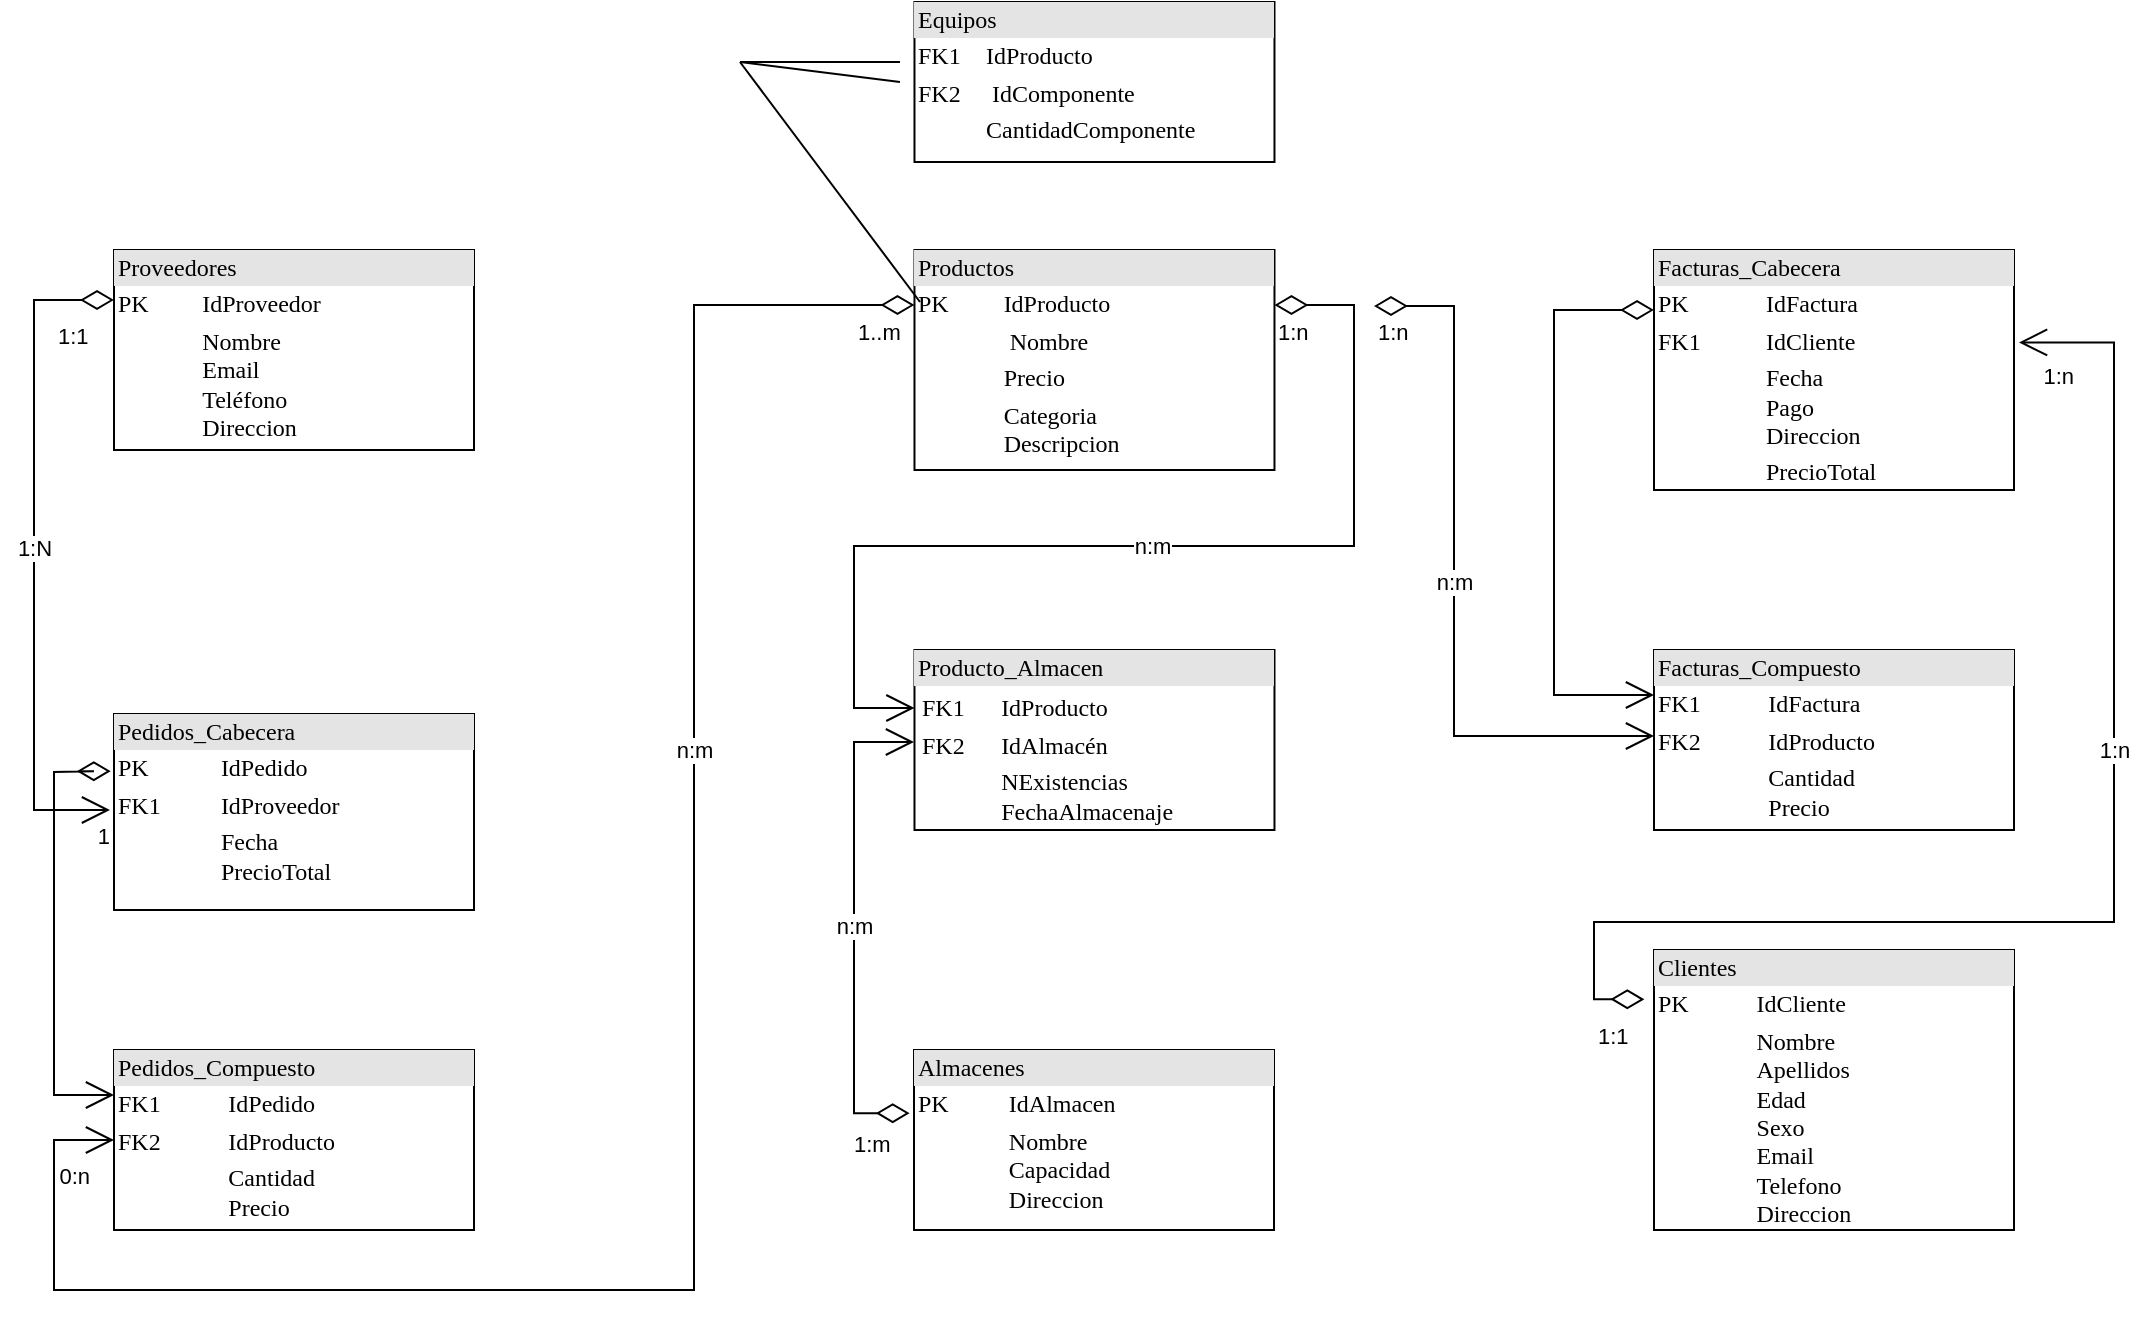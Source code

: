 <mxfile version="22.0.4" type="github">
  <diagram name="Page-1" id="2ca16b54-16f6-2749-3443-fa8db7711227">
    <mxGraphModel dx="1500" dy="774" grid="1" gridSize="10" guides="1" tooltips="1" connect="1" arrows="1" fold="1" page="1" pageScale="1" pageWidth="1654" pageHeight="1169" background="none" math="0" shadow="0">
      <root>
        <mxCell id="0" />
        <mxCell id="1" parent="0" />
        <mxCell id="2ed32ef02a7f4228-1" value="&lt;div style=&quot;box-sizing:border-box;width:100%;background:#e4e4e4;padding:2px;&quot;&gt;Proveedores&lt;/div&gt;&lt;table style=&quot;width:100%;font-size:1em;&quot; cellpadding=&quot;2&quot; cellspacing=&quot;0&quot;&gt;&lt;tbody&gt;&lt;tr&gt;&lt;td&gt;PK&lt;/td&gt;&lt;td&gt;IdProveedor&lt;/td&gt;&lt;/tr&gt;&lt;tr&gt;&lt;td&gt;&lt;br&gt;&lt;/td&gt;&lt;td&gt;Nombre&lt;br style=&quot;border-color: var(--border-color);&quot;&gt;Email&lt;br style=&quot;border-color: var(--border-color);&quot;&gt;Teléfono&lt;br style=&quot;border-color: var(--border-color);&quot;&gt;Direccion&lt;br&gt;&lt;/td&gt;&lt;/tr&gt;&lt;tr&gt;&lt;td&gt;&lt;/td&gt;&lt;td&gt;&lt;br&gt;&lt;br&gt;&lt;/td&gt;&lt;/tr&gt;&lt;/tbody&gt;&lt;/table&gt;" style="verticalAlign=top;align=left;overflow=fill;html=1;rounded=0;shadow=0;comic=0;labelBackgroundColor=none;strokeWidth=1;fontFamily=Verdana;fontSize=12" parent="1" vertex="1">
          <mxGeometry x="347" y="324" width="180" height="100" as="geometry" />
        </mxCell>
        <mxCell id="2ed32ef02a7f4228-2" value="&lt;div style=&quot;box-sizing: border-box ; width: 100% ; background: #e4e4e4 ; padding: 2px&quot;&gt;Facturas_Cabecera&lt;/div&gt;&lt;table style=&quot;width: 100% ; font-size: 1em&quot; cellpadding=&quot;2&quot; cellspacing=&quot;0&quot;&gt;&lt;tbody&gt;&lt;tr&gt;&lt;td&gt;PK&lt;/td&gt;&lt;td&gt;IdFactura&lt;/td&gt;&lt;/tr&gt;&lt;tr&gt;&lt;td&gt;FK1&lt;/td&gt;&lt;td&gt;IdCliente&lt;/td&gt;&lt;/tr&gt;&lt;tr&gt;&lt;td&gt;&lt;/td&gt;&lt;td&gt;Fecha&lt;br&gt;Pago&lt;br&gt;Direccion&lt;/td&gt;&lt;/tr&gt;&lt;tr&gt;&lt;td&gt;&lt;/td&gt;&lt;td&gt;PrecioTotal&lt;/td&gt;&lt;/tr&gt;&lt;/tbody&gt;&lt;/table&gt;" style="verticalAlign=top;align=left;overflow=fill;html=1;rounded=0;shadow=0;comic=0;labelBackgroundColor=none;strokeWidth=1;fontFamily=Verdana;fontSize=12" parent="1" vertex="1">
          <mxGeometry x="1117" y="324" width="180" height="120" as="geometry" />
        </mxCell>
        <mxCell id="2ed32ef02a7f4228-3" value="&lt;div style=&quot;box-sizing: border-box ; width: 100% ; background: #e4e4e4 ; padding: 2px&quot;&gt;Producto_Almacen&lt;/div&gt;&lt;table style=&quot;width: 100% ; font-size: 1em&quot; cellpadding=&quot;2&quot; cellspacing=&quot;0&quot;&gt;&lt;tbody&gt;&lt;tr&gt;&lt;td&gt;&lt;table style=&quot;border-color: var(--border-color); font-size: 1em; width: 180px;&quot; cellpadding=&quot;2&quot; cellspacing=&quot;0&quot;&gt;&lt;tbody style=&quot;border-color: var(--border-color);&quot;&gt;&lt;tr style=&quot;border-color: var(--border-color);&quot;&gt;&lt;td style=&quot;border-color: var(--border-color);&quot;&gt;FK1&lt;/td&gt;&lt;td style=&quot;border-color: var(--border-color);&quot;&gt;IdProducto&lt;/td&gt;&lt;/tr&gt;&lt;tr style=&quot;border-color: var(--border-color);&quot;&gt;&lt;td style=&quot;border-color: var(--border-color);&quot;&gt;FK2&lt;/td&gt;&lt;td style=&quot;border-color: var(--border-color);&quot;&gt;IdAlmacén&lt;/td&gt;&lt;/tr&gt;&lt;tr style=&quot;border-color: var(--border-color);&quot;&gt;&lt;td style=&quot;border-color: var(--border-color);&quot;&gt;&lt;br style=&quot;border-color: var(--border-color);&quot;&gt;&lt;/td&gt;&lt;td style=&quot;border-color: var(--border-color);&quot;&gt;NExistencias&lt;br style=&quot;border-color: var(--border-color);&quot;&gt;FechaAlmacenaje&lt;/td&gt;&lt;/tr&gt;&lt;/tbody&gt;&lt;/table&gt;&lt;/td&gt;&lt;td&gt;&lt;br&gt;&lt;/td&gt;&lt;/tr&gt;&lt;tr&gt;&lt;td&gt;&lt;br&gt;&lt;/td&gt;&lt;td&gt;&lt;br&gt;&lt;/td&gt;&lt;/tr&gt;&lt;/tbody&gt;&lt;/table&gt;" style="verticalAlign=top;align=left;overflow=fill;html=1;rounded=0;shadow=0;comic=0;labelBackgroundColor=none;strokeWidth=1;fontFamily=Verdana;fontSize=12" parent="1" vertex="1">
          <mxGeometry x="747.24" y="524" width="180" height="90" as="geometry" />
        </mxCell>
        <mxCell id="2ed32ef02a7f4228-4" value="&lt;div style=&quot;box-sizing: border-box ; width: 100% ; background: #e4e4e4 ; padding: 2px&quot;&gt;Productos&lt;/div&gt;&lt;table style=&quot;width: 100% ; font-size: 1em&quot; cellpadding=&quot;2&quot; cellspacing=&quot;0&quot;&gt;&lt;tbody&gt;&lt;tr&gt;&lt;td&gt;PK&lt;/td&gt;&lt;td&gt;IdProducto&lt;/td&gt;&lt;/tr&gt;&lt;tr&gt;&lt;td&gt;&lt;br&gt;&lt;/td&gt;&lt;td&gt;&amp;nbsp;Nombre&lt;/td&gt;&lt;/tr&gt;&lt;tr&gt;&lt;td&gt;&lt;/td&gt;&lt;td&gt;Precio&lt;/td&gt;&lt;/tr&gt;&lt;tr&gt;&lt;td&gt;&lt;br&gt;&lt;/td&gt;&lt;td&gt;Categoria&lt;br&gt;Descripcion&lt;/td&gt;&lt;/tr&gt;&lt;/tbody&gt;&lt;/table&gt;" style="verticalAlign=top;align=left;overflow=fill;html=1;rounded=0;shadow=0;comic=0;labelBackgroundColor=none;strokeWidth=1;fontFamily=Verdana;fontSize=12" parent="1" vertex="1">
          <mxGeometry x="747.24" y="324" width="180" height="110" as="geometry" />
        </mxCell>
        <mxCell id="2ed32ef02a7f4228-5" value="&lt;div style=&quot;box-sizing:border-box;width:100%;background:#e4e4e4;padding:2px;&quot;&gt;Pedidos_Cabecera&lt;/div&gt;&lt;table style=&quot;width:100%;font-size:1em;&quot; cellpadding=&quot;2&quot; cellspacing=&quot;0&quot;&gt;&lt;tbody&gt;&lt;tr&gt;&lt;td&gt;PK&lt;/td&gt;&lt;td&gt;IdPedido&lt;/td&gt;&lt;/tr&gt;&lt;tr&gt;&lt;td&gt;FK1&lt;/td&gt;&lt;td&gt;IdProveedor&lt;/td&gt;&lt;/tr&gt;&lt;tr&gt;&lt;td&gt;&lt;/td&gt;&lt;td&gt;Fecha&lt;br style=&quot;border-color: var(--border-color);&quot;&gt;PrecioTotal&lt;/td&gt;&lt;/tr&gt;&lt;/tbody&gt;&lt;/table&gt;" style="verticalAlign=top;align=left;overflow=fill;html=1;rounded=0;shadow=0;comic=0;labelBackgroundColor=none;strokeWidth=1;fontFamily=Verdana;fontSize=12" parent="1" vertex="1">
          <mxGeometry x="347" y="556" width="180" height="98" as="geometry" />
        </mxCell>
        <mxCell id="2ed32ef02a7f4228-12" value="&lt;div style=&quot;box-sizing: border-box ; width: 100% ; background: #e4e4e4 ; padding: 2px&quot;&gt;Almacenes&lt;/div&gt;&lt;table style=&quot;width: 100% ; font-size: 1em&quot; cellpadding=&quot;2&quot; cellspacing=&quot;0&quot;&gt;&lt;tbody&gt;&lt;tr&gt;&lt;td&gt;PK&lt;/td&gt;&lt;td&gt;IdAlmacen&lt;/td&gt;&lt;/tr&gt;&lt;tr&gt;&lt;td&gt;&lt;br&gt;&lt;/td&gt;&lt;td&gt;Nombre&lt;br&gt;Capacidad&lt;br&gt;Direccion&lt;/td&gt;&lt;/tr&gt;&lt;tr&gt;&lt;td&gt;&lt;/td&gt;&lt;td&gt;&lt;br&gt;&lt;/td&gt;&lt;/tr&gt;&lt;/tbody&gt;&lt;/table&gt;" style="verticalAlign=top;align=left;overflow=fill;html=1;rounded=0;shadow=0;comic=0;labelBackgroundColor=none;strokeWidth=1;fontFamily=Verdana;fontSize=12" parent="1" vertex="1">
          <mxGeometry x="747" y="724" width="180" height="90" as="geometry" />
        </mxCell>
        <mxCell id="UXRcGzoCHff5v5Qfkopn-1" value="&lt;div style=&quot;box-sizing: border-box ; width: 100% ; background: #e4e4e4 ; padding: 2px&quot;&gt;Clientes&lt;/div&gt;&lt;table style=&quot;width: 100% ; font-size: 1em&quot; cellpadding=&quot;2&quot; cellspacing=&quot;0&quot;&gt;&lt;tbody&gt;&lt;tr&gt;&lt;td&gt;PK&lt;/td&gt;&lt;td&gt;IdCliente&lt;/td&gt;&lt;/tr&gt;&lt;tr&gt;&lt;td&gt;&lt;br&gt;&lt;/td&gt;&lt;td&gt;Nombre&lt;br&gt;Apellidos&lt;br&gt;Edad&lt;br&gt;Sexo&lt;br&gt;Email&lt;br&gt;Telefono&lt;br&gt;Direccion&lt;/td&gt;&lt;/tr&gt;&lt;/tbody&gt;&lt;/table&gt;" style="verticalAlign=top;align=left;overflow=fill;html=1;rounded=0;shadow=0;comic=0;labelBackgroundColor=none;strokeWidth=1;fontFamily=Verdana;fontSize=12" parent="1" vertex="1">
          <mxGeometry x="1117" y="674" width="180" height="140" as="geometry" />
        </mxCell>
        <mxCell id="UXRcGzoCHff5v5Qfkopn-26" value="n:m" style="endArrow=open;html=1;endSize=12;startArrow=diamondThin;startSize=14;startFill=0;edgeStyle=orthogonalEdgeStyle;rounded=0;exitX=1;exitY=0.25;exitDx=0;exitDy=0;" parent="1" source="2ed32ef02a7f4228-4" target="2ed32ef02a7f4228-3" edge="1">
          <mxGeometry relative="1" as="geometry">
            <mxPoint x="947" y="394" as="sourcePoint" />
            <mxPoint x="687" y="564" as="targetPoint" />
            <Array as="points">
              <mxPoint x="967" y="352" />
              <mxPoint x="967" y="472" />
              <mxPoint x="717" y="472" />
              <mxPoint x="717" y="553" />
            </Array>
          </mxGeometry>
        </mxCell>
        <mxCell id="UXRcGzoCHff5v5Qfkopn-27" value="1:n" style="edgeLabel;resizable=0;html=1;align=left;verticalAlign=top;" parent="UXRcGzoCHff5v5Qfkopn-26" connectable="0" vertex="1">
          <mxGeometry x="-1" relative="1" as="geometry" />
        </mxCell>
        <mxCell id="UXRcGzoCHff5v5Qfkopn-36" value="&lt;div style=&quot;box-sizing:border-box;width:100%;background:#e4e4e4;padding:2px;&quot;&gt;Pedidos_Compuesto&lt;/div&gt;&lt;table style=&quot;width:100%;font-size:1em;&quot; cellpadding=&quot;2&quot; cellspacing=&quot;0&quot;&gt;&lt;tbody&gt;&lt;tr&gt;&lt;td&gt;FK1&lt;/td&gt;&lt;td&gt;IdPedido&lt;/td&gt;&lt;/tr&gt;&lt;tr&gt;&lt;td&gt;FK2&lt;/td&gt;&lt;td&gt;IdProducto&lt;/td&gt;&lt;/tr&gt;&lt;tr&gt;&lt;td&gt;&lt;/td&gt;&lt;td&gt;Cantidad&lt;br style=&quot;border-color: var(--border-color);&quot;&gt;Precio&lt;br&gt;&lt;br&gt;&lt;/td&gt;&lt;/tr&gt;&lt;/tbody&gt;&lt;/table&gt;" style="verticalAlign=top;align=left;overflow=fill;html=1;rounded=0;shadow=0;comic=0;labelBackgroundColor=none;strokeWidth=1;fontFamily=Verdana;fontSize=12" parent="1" vertex="1">
          <mxGeometry x="347" y="724" width="180" height="90" as="geometry" />
        </mxCell>
        <mxCell id="UXRcGzoCHff5v5Qfkopn-37" value="n:m" style="endArrow=open;html=1;endSize=12;startArrow=diamondThin;startSize=14;startFill=0;edgeStyle=orthogonalEdgeStyle;rounded=0;exitX=0;exitY=0.25;exitDx=0;exitDy=0;entryX=0;entryY=0.5;entryDx=0;entryDy=0;" parent="1" source="2ed32ef02a7f4228-4" target="UXRcGzoCHff5v5Qfkopn-36" edge="1">
          <mxGeometry x="-0.352" relative="1" as="geometry">
            <mxPoint x="547" y="594" as="sourcePoint" />
            <mxPoint x="577" y="874" as="targetPoint" />
            <Array as="points">
              <mxPoint x="637" y="352" />
              <mxPoint x="637" y="844" />
              <mxPoint x="317" y="844" />
              <mxPoint x="317" y="769" />
            </Array>
            <mxPoint as="offset" />
          </mxGeometry>
        </mxCell>
        <mxCell id="UXRcGzoCHff5v5Qfkopn-38" value="1..m" style="edgeLabel;resizable=0;html=1;align=left;verticalAlign=top;" parent="UXRcGzoCHff5v5Qfkopn-37" connectable="0" vertex="1">
          <mxGeometry x="-1" relative="1" as="geometry">
            <mxPoint x="-30" as="offset" />
          </mxGeometry>
        </mxCell>
        <mxCell id="UXRcGzoCHff5v5Qfkopn-39" value="0:n" style="edgeLabel;resizable=0;html=1;align=right;verticalAlign=top;" parent="UXRcGzoCHff5v5Qfkopn-37" connectable="0" vertex="1">
          <mxGeometry x="1" relative="1" as="geometry">
            <mxPoint x="-11" y="5" as="offset" />
          </mxGeometry>
        </mxCell>
        <mxCell id="UXRcGzoCHff5v5Qfkopn-40" value="1:N" style="endArrow=open;html=1;endSize=12;startArrow=diamondThin;startSize=14;startFill=0;edgeStyle=orthogonalEdgeStyle;rounded=0;exitX=0;exitY=0.25;exitDx=0;exitDy=0;" parent="1" source="2ed32ef02a7f4228-1" edge="1">
          <mxGeometry x="-0.015" relative="1" as="geometry">
            <mxPoint x="347" y="484" as="sourcePoint" />
            <mxPoint x="345" y="604" as="targetPoint" />
            <Array as="points">
              <mxPoint x="307" y="349" />
              <mxPoint x="307" y="604" />
              <mxPoint x="345" y="604" />
            </Array>
            <mxPoint as="offset" />
          </mxGeometry>
        </mxCell>
        <mxCell id="UXRcGzoCHff5v5Qfkopn-41" value="1:1" style="edgeLabel;resizable=0;html=1;align=left;verticalAlign=top;" parent="UXRcGzoCHff5v5Qfkopn-40" connectable="0" vertex="1">
          <mxGeometry x="-1" relative="1" as="geometry">
            <mxPoint x="-30" y="5" as="offset" />
          </mxGeometry>
        </mxCell>
        <mxCell id="UXRcGzoCHff5v5Qfkopn-42" value="1" style="edgeLabel;resizable=0;html=1;align=right;verticalAlign=top;" parent="UXRcGzoCHff5v5Qfkopn-40" connectable="0" vertex="1">
          <mxGeometry x="1" relative="1" as="geometry" />
        </mxCell>
        <mxCell id="UXRcGzoCHff5v5Qfkopn-43" value="" style="endArrow=open;html=1;endSize=12;startArrow=diamondThin;startSize=14;startFill=0;edgeStyle=orthogonalEdgeStyle;rounded=0;exitX=-0.009;exitY=0.292;exitDx=0;exitDy=0;entryX=0;entryY=0.25;entryDx=0;entryDy=0;exitPerimeter=0;" parent="1" source="2ed32ef02a7f4228-5" target="UXRcGzoCHff5v5Qfkopn-36" edge="1">
          <mxGeometry x="0.068" y="20" relative="1" as="geometry">
            <mxPoint x="367" y="694" as="sourcePoint" />
            <mxPoint x="527" y="694" as="targetPoint" />
            <Array as="points">
              <mxPoint x="337" y="585" />
              <mxPoint x="317" y="585" />
              <mxPoint x="317" y="747" />
            </Array>
            <mxPoint as="offset" />
          </mxGeometry>
        </mxCell>
        <mxCell id="UXRcGzoCHff5v5Qfkopn-50" value="n:m" style="endArrow=open;html=1;endSize=12;startArrow=diamondThin;startSize=14;startFill=0;edgeStyle=orthogonalEdgeStyle;rounded=0;exitX=-0.012;exitY=0.351;exitDx=0;exitDy=0;exitPerimeter=0;" parent="1" source="2ed32ef02a7f4228-12" edge="1">
          <mxGeometry relative="1" as="geometry">
            <mxPoint x="707" y="769" as="sourcePoint" />
            <mxPoint x="747" y="570" as="targetPoint" />
            <Array as="points">
              <mxPoint x="717" y="756" />
              <mxPoint x="717" y="570" />
              <mxPoint x="747" y="570" />
            </Array>
          </mxGeometry>
        </mxCell>
        <mxCell id="UXRcGzoCHff5v5Qfkopn-51" value="1:m" style="edgeLabel;resizable=0;html=1;align=left;verticalAlign=top;" parent="UXRcGzoCHff5v5Qfkopn-50" connectable="0" vertex="1">
          <mxGeometry x="-1" relative="1" as="geometry">
            <mxPoint x="-30" y="2" as="offset" />
          </mxGeometry>
        </mxCell>
        <mxCell id="UXRcGzoCHff5v5Qfkopn-53" value="&lt;div style=&quot;box-sizing: border-box ; width: 100% ; background: #e4e4e4 ; padding: 2px&quot;&gt;Facturas_Compuesto&lt;/div&gt;&lt;table style=&quot;width: 100% ; font-size: 1em&quot; cellpadding=&quot;2&quot; cellspacing=&quot;0&quot;&gt;&lt;tbody&gt;&lt;tr&gt;&lt;td&gt;FK1&lt;/td&gt;&lt;td&gt;IdFactura&lt;/td&gt;&lt;/tr&gt;&lt;tr&gt;&lt;td&gt;FK2&lt;/td&gt;&lt;td&gt;IdProducto&lt;/td&gt;&lt;/tr&gt;&lt;tr&gt;&lt;td&gt;&lt;/td&gt;&lt;td&gt;Cantidad&lt;br&gt;Precio&lt;br&gt;&lt;br&gt;&lt;/td&gt;&lt;/tr&gt;&lt;tr&gt;&lt;td&gt;&lt;/td&gt;&lt;td&gt;&lt;br&gt;&lt;/td&gt;&lt;/tr&gt;&lt;/tbody&gt;&lt;/table&gt;" style="verticalAlign=top;align=left;overflow=fill;html=1;rounded=0;shadow=0;comic=0;labelBackgroundColor=none;strokeWidth=1;fontFamily=Verdana;fontSize=12" parent="1" vertex="1">
          <mxGeometry x="1117" y="524" width="180" height="90" as="geometry" />
        </mxCell>
        <mxCell id="UXRcGzoCHff5v5Qfkopn-54" value="n:m" style="endArrow=open;html=1;endSize=12;startArrow=diamondThin;startSize=14;startFill=0;edgeStyle=orthogonalEdgeStyle;rounded=0;entryX=0;entryY=0.5;entryDx=0;entryDy=0;" parent="1" edge="1">
          <mxGeometry relative="1" as="geometry">
            <mxPoint x="977" y="352" as="sourcePoint" />
            <mxPoint x="1117" y="567" as="targetPoint" />
            <Array as="points">
              <mxPoint x="1017" y="352" />
              <mxPoint x="1017" y="567" />
            </Array>
          </mxGeometry>
        </mxCell>
        <mxCell id="UXRcGzoCHff5v5Qfkopn-55" value="1:n" style="edgeLabel;resizable=0;html=1;align=left;verticalAlign=top;" parent="UXRcGzoCHff5v5Qfkopn-54" connectable="0" vertex="1">
          <mxGeometry x="-1" relative="1" as="geometry" />
        </mxCell>
        <mxCell id="UXRcGzoCHff5v5Qfkopn-57" value="" style="endArrow=open;html=1;endSize=12;startArrow=diamondThin;startSize=14;startFill=0;edgeStyle=orthogonalEdgeStyle;rounded=0;entryX=0;entryY=0.25;entryDx=0;entryDy=0;" parent="1" target="UXRcGzoCHff5v5Qfkopn-53" edge="1">
          <mxGeometry relative="1" as="geometry">
            <mxPoint x="1117" y="354" as="sourcePoint" />
            <mxPoint x="1227" y="474" as="targetPoint" />
            <Array as="points">
              <mxPoint x="1067" y="354" />
              <mxPoint x="1067" y="547" />
            </Array>
          </mxGeometry>
        </mxCell>
        <mxCell id="UXRcGzoCHff5v5Qfkopn-60" value="1:n" style="endArrow=open;html=1;endSize=12;startArrow=diamondThin;startSize=14;startFill=0;edgeStyle=orthogonalEdgeStyle;rounded=0;exitX=-0.027;exitY=0.176;exitDx=0;exitDy=0;exitPerimeter=0;entryX=1.014;entryY=0.42;entryDx=0;entryDy=0;entryPerimeter=0;" parent="1" edge="1">
          <mxGeometry x="0.24" relative="1" as="geometry">
            <mxPoint x="1112.14" y="698.64" as="sourcePoint" />
            <mxPoint x="1299.52" y="370.2" as="targetPoint" />
            <Array as="points">
              <mxPoint x="1087" y="699" />
              <mxPoint x="1087" y="660" />
              <mxPoint x="1347" y="660" />
              <mxPoint x="1347" y="370" />
            </Array>
            <mxPoint as="offset" />
          </mxGeometry>
        </mxCell>
        <mxCell id="UXRcGzoCHff5v5Qfkopn-61" value="1:1" style="edgeLabel;resizable=0;html=1;align=left;verticalAlign=top;" parent="UXRcGzoCHff5v5Qfkopn-60" connectable="0" vertex="1">
          <mxGeometry x="-1" relative="1" as="geometry">
            <mxPoint x="-25" y="5" as="offset" />
          </mxGeometry>
        </mxCell>
        <mxCell id="UXRcGzoCHff5v5Qfkopn-62" value="1:n" style="edgeLabel;resizable=0;html=1;align=right;verticalAlign=top;" parent="UXRcGzoCHff5v5Qfkopn-60" connectable="0" vertex="1">
          <mxGeometry x="1" relative="1" as="geometry">
            <mxPoint x="28" y="4" as="offset" />
          </mxGeometry>
        </mxCell>
        <mxCell id="YqcS1_dPjC01lqtwBp4M-1" value="&lt;div style=&quot;box-sizing: border-box ; width: 100% ; background: #e4e4e4 ; padding: 2px&quot;&gt;Equipos&lt;/div&gt;&lt;table style=&quot;width: 100% ; font-size: 1em&quot; cellpadding=&quot;2&quot; cellspacing=&quot;0&quot;&gt;&lt;tbody&gt;&lt;tr&gt;&lt;td&gt;FK1&lt;/td&gt;&lt;td&gt;IdProducto&lt;/td&gt;&lt;/tr&gt;&lt;tr&gt;&lt;td&gt;FK2&lt;/td&gt;&lt;td&gt;&amp;nbsp;IdComponente&lt;/td&gt;&lt;/tr&gt;&lt;tr&gt;&lt;td&gt;&lt;/td&gt;&lt;td&gt;CantidadComponente&lt;/td&gt;&lt;/tr&gt;&lt;/tbody&gt;&lt;/table&gt;" style="verticalAlign=top;align=left;overflow=fill;html=1;rounded=0;shadow=0;comic=0;labelBackgroundColor=none;strokeWidth=1;fontFamily=Verdana;fontSize=12" parent="1" vertex="1">
          <mxGeometry x="747.24" y="200" width="180" height="80" as="geometry" />
        </mxCell>
        <mxCell id="ubMaJxA8TUALfGgButyY-1" value="" style="endArrow=none;html=1;rounded=0;" edge="1" parent="1">
          <mxGeometry width="50" height="50" relative="1" as="geometry">
            <mxPoint x="750" y="350" as="sourcePoint" />
            <mxPoint x="660" y="230" as="targetPoint" />
          </mxGeometry>
        </mxCell>
        <mxCell id="ubMaJxA8TUALfGgButyY-2" value="" style="endArrow=none;html=1;rounded=0;" edge="1" parent="1">
          <mxGeometry width="50" height="50" relative="1" as="geometry">
            <mxPoint x="660" y="230" as="sourcePoint" />
            <mxPoint x="740" y="230" as="targetPoint" />
          </mxGeometry>
        </mxCell>
        <mxCell id="ubMaJxA8TUALfGgButyY-3" value="" style="endArrow=none;html=1;rounded=0;" edge="1" parent="1">
          <mxGeometry width="50" height="50" relative="1" as="geometry">
            <mxPoint x="660" y="230" as="sourcePoint" />
            <mxPoint x="740" y="240" as="targetPoint" />
          </mxGeometry>
        </mxCell>
      </root>
    </mxGraphModel>
  </diagram>
</mxfile>
